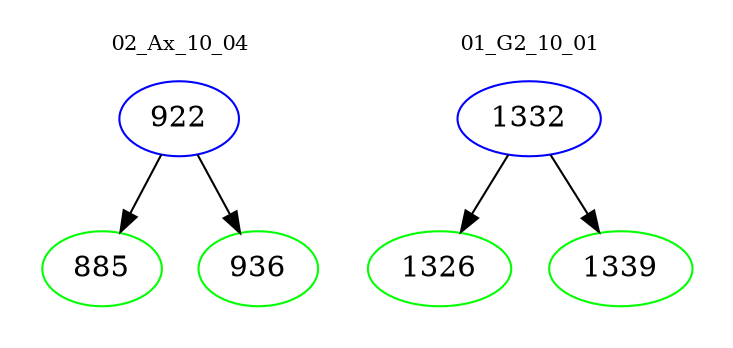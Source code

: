 digraph{
subgraph cluster_0 {
color = white
label = "02_Ax_10_04";
fontsize=10;
T0_922 [label="922", color="blue"]
T0_922 -> T0_885 [color="black"]
T0_885 [label="885", color="green"]
T0_922 -> T0_936 [color="black"]
T0_936 [label="936", color="green"]
}
subgraph cluster_1 {
color = white
label = "01_G2_10_01";
fontsize=10;
T1_1332 [label="1332", color="blue"]
T1_1332 -> T1_1326 [color="black"]
T1_1326 [label="1326", color="green"]
T1_1332 -> T1_1339 [color="black"]
T1_1339 [label="1339", color="green"]
}
}
